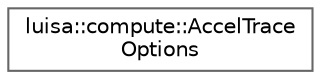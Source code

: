 digraph "类继承关系图"
{
 // LATEX_PDF_SIZE
  bgcolor="transparent";
  edge [fontname=Helvetica,fontsize=10,labelfontname=Helvetica,labelfontsize=10];
  node [fontname=Helvetica,fontsize=10,shape=box,height=0.2,width=0.4];
  rankdir="LR";
  Node0 [id="Node000000",label="luisa::compute::AccelTrace\lOptions",height=0.2,width=0.4,color="grey40", fillcolor="white", style="filled",URL="$structluisa_1_1compute_1_1_accel_trace_options.html",tooltip=" "];
}
